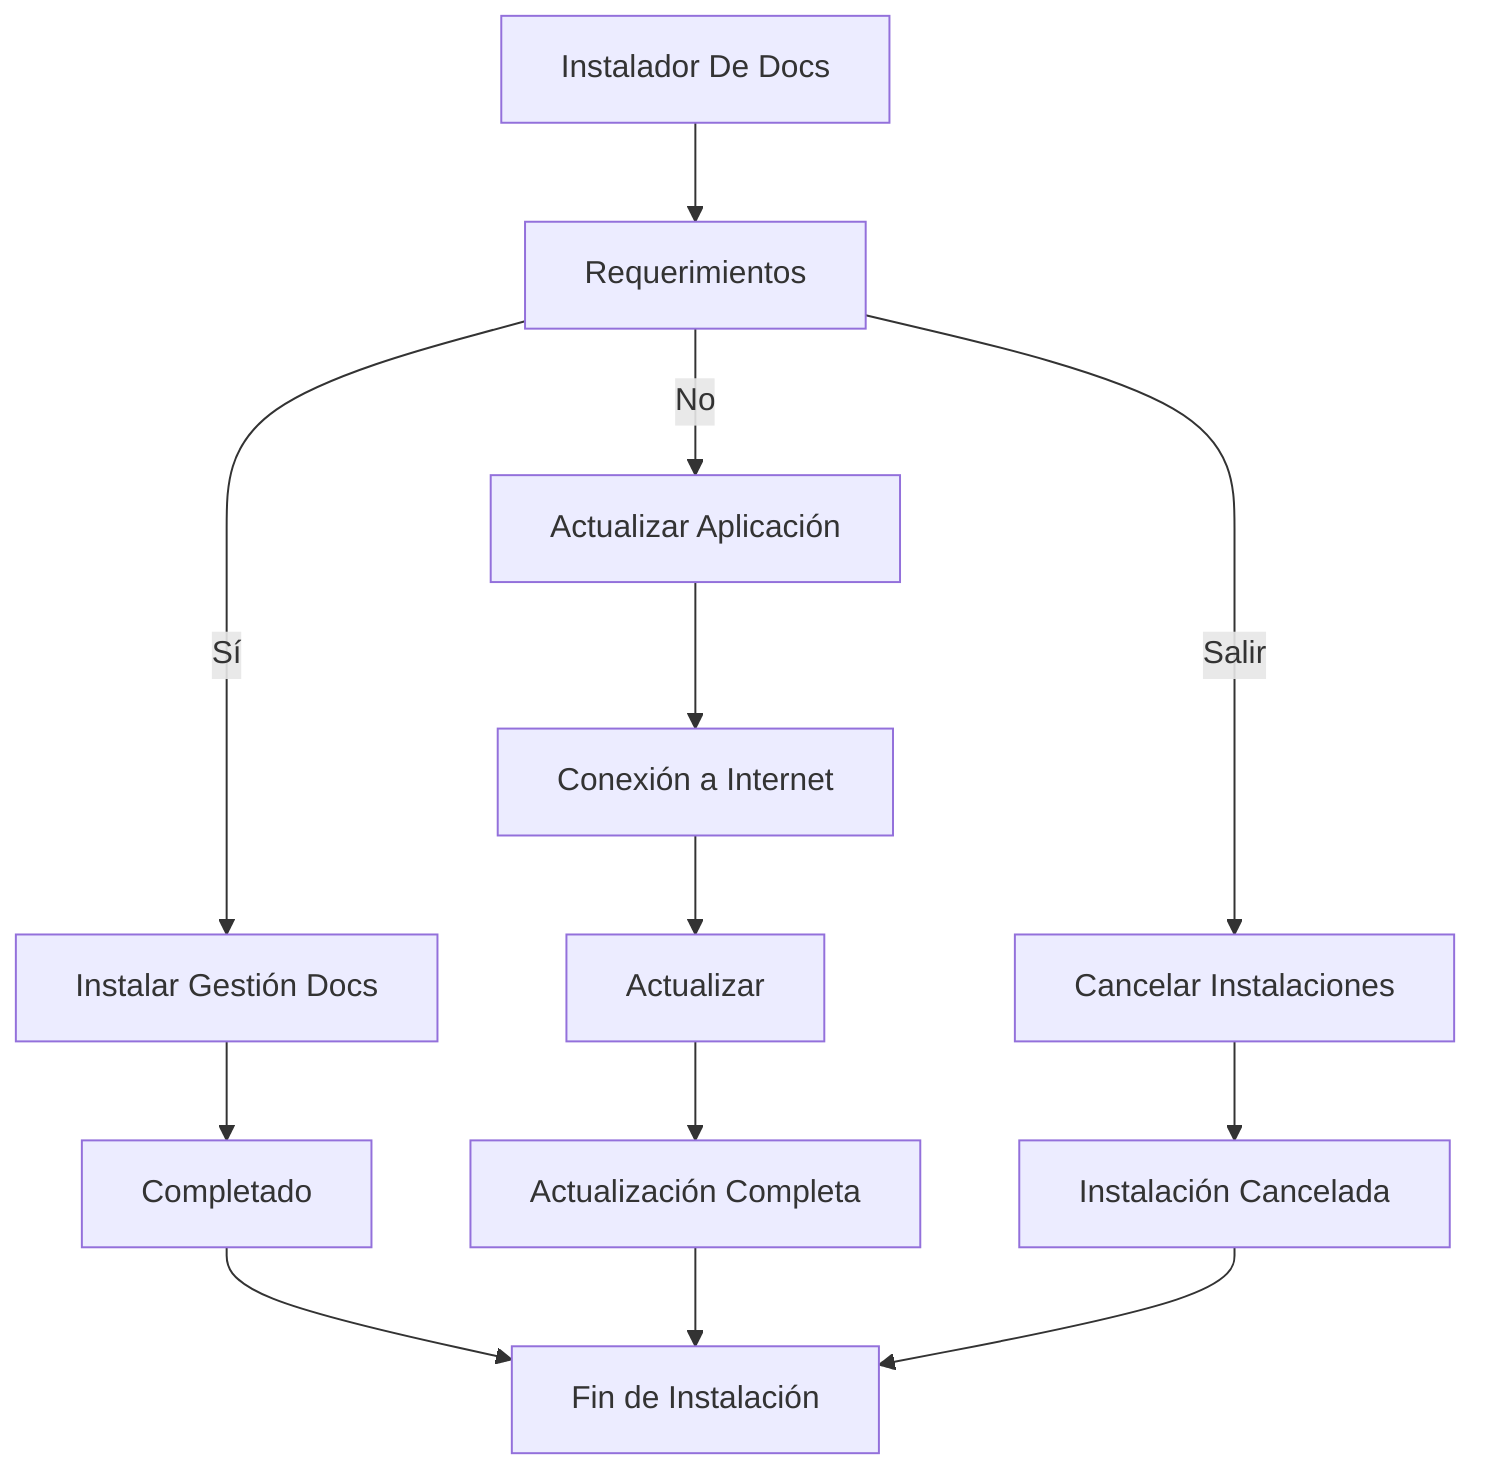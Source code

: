 graph TD
    A[Instalador De Docs] --> B[Requerimientos]
    B -->|Sí| D["Instalar Gestión Docs"]
    D --> I[Completado]
    I --> J[Fin de Instalación]
    
    B -->|No| E["Actualizar Aplicación"]
    E --> F[Conexión a Internet]
    F --> G[Actualizar]
    G --> K[Actualización Completa]
    K --> J
    
    B -->|Salir| H["Cancelar Instalaciones"]
    H --> L["Instalación Cancelada"]
    L --> J